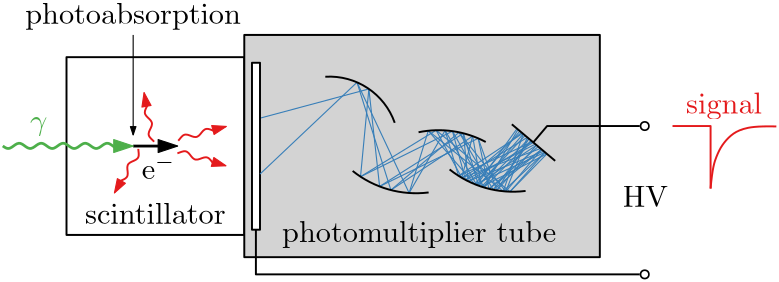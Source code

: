 <?xml version="1.0"?>
<!DOCTYPE ipe SYSTEM "ipe.dtd">
<ipe version="70107" creator="Ipe 7.2.2">
<info created="D:20160429085903" modified="D:20160430195404"/>
<ipestyle name="basic">
<symbol name="arrow/arc(spx)">
<path stroke="sym-stroke" fill="sym-stroke" pen="sym-pen">
0 0 m
-1 0.333 l
-1 -0.333 l
h
</path>
</symbol>
<symbol name="arrow/farc(spx)">
<path stroke="sym-stroke" fill="white" pen="sym-pen">
0 0 m
-1 0.333 l
-1 -0.333 l
h
</path>
</symbol>
<symbol name="arrow/ptarc(spx)">
<path stroke="sym-stroke" fill="sym-stroke" pen="sym-pen">
0 0 m
-1 0.333 l
-0.8 0 l
-1 -0.333 l
h
</path>
</symbol>
<symbol name="arrow/fptarc(spx)">
<path stroke="sym-stroke" fill="white" pen="sym-pen">
0 0 m
-1 0.333 l
-0.8 0 l
-1 -0.333 l
h
</path>
</symbol>
<symbol name="mark/circle(sx)" transformations="translations">
<path fill="sym-stroke">
0.6 0 0 0.6 0 0 e
0.4 0 0 0.4 0 0 e
</path>
</symbol>
<symbol name="mark/disk(sx)" transformations="translations">
<path fill="sym-stroke">
0.6 0 0 0.6 0 0 e
</path>
</symbol>
<symbol name="mark/fdisk(sfx)" transformations="translations">
<group>
<path fill="sym-fill">
0.5 0 0 0.5 0 0 e
</path>
<path fill="sym-stroke" fillrule="eofill">
0.6 0 0 0.6 0 0 e
0.4 0 0 0.4 0 0 e
</path>
</group>
</symbol>
<symbol name="mark/box(sx)" transformations="translations">
<path fill="sym-stroke" fillrule="eofill">
-0.6 -0.6 m
0.6 -0.6 l
0.6 0.6 l
-0.6 0.6 l
h
-0.4 -0.4 m
0.4 -0.4 l
0.4 0.4 l
-0.4 0.4 l
h
</path>
</symbol>
<symbol name="mark/square(sx)" transformations="translations">
<path fill="sym-stroke">
-0.6 -0.6 m
0.6 -0.6 l
0.6 0.6 l
-0.6 0.6 l
h
</path>
</symbol>
<symbol name="mark/fsquare(sfx)" transformations="translations">
<group>
<path fill="sym-fill">
-0.5 -0.5 m
0.5 -0.5 l
0.5 0.5 l
-0.5 0.5 l
h
</path>
<path fill="sym-stroke" fillrule="eofill">
-0.6 -0.6 m
0.6 -0.6 l
0.6 0.6 l
-0.6 0.6 l
h
-0.4 -0.4 m
0.4 -0.4 l
0.4 0.4 l
-0.4 0.4 l
h
</path>
</group>
</symbol>
<symbol name="mark/cross(sx)" transformations="translations">
<group>
<path fill="sym-stroke">
-0.43 -0.57 m
0.57 0.43 l
0.43 0.57 l
-0.57 -0.43 l
h
</path>
<path fill="sym-stroke">
-0.43 0.57 m
0.57 -0.43 l
0.43 -0.57 l
-0.57 0.43 l
h
</path>
</group>
</symbol>
<symbol name="arrow/fnormal(spx)">
<path stroke="sym-stroke" fill="white" pen="sym-pen">
0 0 m
-1 0.333 l
-1 -0.333 l
h
</path>
</symbol>
<symbol name="arrow/pointed(spx)">
<path stroke="sym-stroke" fill="sym-stroke" pen="sym-pen">
0 0 m
-1 0.333 l
-0.8 0 l
-1 -0.333 l
h
</path>
</symbol>
<symbol name="arrow/fpointed(spx)">
<path stroke="sym-stroke" fill="white" pen="sym-pen">
0 0 m
-1 0.333 l
-0.8 0 l
-1 -0.333 l
h
</path>
</symbol>
<symbol name="arrow/linear(spx)">
<path stroke="sym-stroke" pen="sym-pen">
-1 0.333 m
0 0 l
-1 -0.333 l
</path>
</symbol>
<symbol name="arrow/fdouble(spx)">
<path stroke="sym-stroke" fill="white" pen="sym-pen">
0 0 m
-1 0.333 l
-1 -0.333 l
h
-1 0 m
-2 0.333 l
-2 -0.333 l
h
</path>
</symbol>
<symbol name="arrow/double(spx)">
<path stroke="sym-stroke" fill="sym-stroke" pen="sym-pen">
0 0 m
-1 0.333 l
-1 -0.333 l
h
-1 0 m
-2 0.333 l
-2 -0.333 l
h
</path>
</symbol>
<pen name="heavier" value="0.8"/>
<pen name="fat" value="1.2"/>
<pen name="ultrafat" value="2"/>
<symbolsize name="large" value="5"/>
<symbolsize name="small" value="2"/>
<symbolsize name="tiny" value="1.1"/>
<arrowsize name="large" value="10"/>
<arrowsize name="small" value="5"/>
<arrowsize name="tiny" value="3"/>
<color name="red" value="1 0 0"/>
<color name="green" value="0 1 0"/>
<color name="blue" value="0 0 1"/>
<color name="yellow" value="1 1 0"/>
<color name="orange" value="1 0.647 0"/>
<color name="gold" value="1 0.843 0"/>
<color name="purple" value="0.627 0.125 0.941"/>
<color name="gray" value="0.745"/>
<color name="brown" value="0.647 0.165 0.165"/>
<color name="navy" value="0 0 0.502"/>
<color name="pink" value="1 0.753 0.796"/>
<color name="seagreen" value="0.18 0.545 0.341"/>
<color name="turquoise" value="0.251 0.878 0.816"/>
<color name="violet" value="0.933 0.51 0.933"/>
<color name="darkblue" value="0 0 0.545"/>
<color name="darkcyan" value="0 0.545 0.545"/>
<color name="darkgray" value="0.663"/>
<color name="darkgreen" value="0 0.392 0"/>
<color name="darkmagenta" value="0.545 0 0.545"/>
<color name="darkorange" value="1 0.549 0"/>
<color name="darkred" value="0.545 0 0"/>
<color name="lightblue" value="0.678 0.847 0.902"/>
<color name="lightcyan" value="0.878 1 1"/>
<color name="lightgray" value="0.827"/>
<color name="lightgreen" value="0.565 0.933 0.565"/>
<color name="lightyellow" value="1 1 0.878"/>
<dashstyle name="dashed" value="[4] 0"/>
<dashstyle name="dotted" value="[1 3] 0"/>
<dashstyle name="dash dotted" value="[4 2 1 2] 0"/>
<dashstyle name="dash dot dotted" value="[4 2 1 2 1 2] 0"/>
<textsize name="large" value="\large"/>
<textsize name="Large" value="\Large"/>
<textsize name="LARGE" value="\LARGE"/>
<textsize name="huge" value="\huge"/>
<textsize name="Huge" value="\Huge"/>
<textsize name="small" value="\small"/>
<textsize name="footnote" value="\footnotesize"/>
<textsize name="tiny" value="\tiny"/>
<textstyle name="center" begin="\begin{center}" end="\end{center}"/>
<textstyle name="itemize" begin="\begin{itemize}" end="\end{itemize}"/>
<textstyle name="item" begin="\begin{itemize}\item{}" end="\end{itemize}"/>
<gridsize name="4 pts" value="4"/>
<gridsize name="8 pts (~3 mm)" value="8"/>
<gridsize name="16 pts (~6 mm)" value="16"/>
<gridsize name="32 pts (~12 mm)" value="32"/>
<gridsize name="10 pts (~3.5 mm)" value="10"/>
<gridsize name="20 pts (~7 mm)" value="20"/>
<gridsize name="14 pts (~5 mm)" value="14"/>
<gridsize name="28 pts (~10 mm)" value="28"/>
<gridsize name="56 pts (~20 mm)" value="56"/>
<anglesize name="90 deg" value="90"/>
<anglesize name="60 deg" value="60"/>
<anglesize name="45 deg" value="45"/>
<anglesize name="30 deg" value="30"/>
<anglesize name="22.5 deg" value="22.5"/>
<opacity name="10%" value="0.1"/>
<opacity name="30%" value="0.3"/>
<opacity name="50%" value="0.5"/>
<opacity name="75%" value="0.75"/>
<tiling name="falling" angle="-60" step="4" width="1"/>
<tiling name="rising" angle="30" step="4" width="1"/>
</ipestyle>
<page>
<layer name="alpha"/>
<layer name="beta"/>
<view layers="alpha beta" active="alpha"/>
<path layer="alpha" stroke="black" pen="0.7">
128 768 m
128 704 l
192 704 l
192 768 l
h
</path>
<path stroke="black" fill="lightgray" pen="0.7">
192 776 m
192 696 l
320 696 l
320 776 l
h
</path>
<text matrix="1 0 0 1 16 -44" transformations="translations" pos="144 752" stroke="black" type="label" width="50.697" height="7.576" depth="0" halign="center" valign="baseline" size="11">scintillator</text>
<text matrix="1 0 0 1 -8.971 -31.8443" transformations="translations" pos="264 736" stroke="black" type="label" width="98.818" height="7.577" depth="2.12" halign="center" valign="center" size="11">photomultiplier tube</text>
<text matrix="1 0 0 1 -145.1 25.7433" transformations="translations" pos="260 716" stroke="0.302 0.686 0.29" type="label" width="6.254" height="4.698" depth="2.12" valign="baseline" size="11">$\gamma$</text>
<path stroke="black" pen="1">
152 736 m
164 736 l
</path>
<path stroke="black" arrow="normal/normal">
164 736 m
168 736 l
</path>
<text matrix="1 0 0 1 2.68073 -22.4501" transformations="translations" pos="152.427 746.589" stroke="black" type="label" width="11.933" height="8.774" depth="0" valign="baseline" size="11">$\mathrm{e}^-$</text>
<text matrix="1 0 0 1 -24 -16" transformations="translations" pos="176 796" stroke="black" type="label" width="77.667" height="7.577" depth="2.12" halign="center" valign="baseline" size="11">photoabsorption</text>
<group matrix="-0.5 -0.866025 0.866025 -0.5 -364.249 1172.62">
<path stroke="0.894 0.102 0.11" pen="0.7">
133.7 667.3 m
133.622 667.357
133.196 667.658
132.769 667.974 c
132.342 668.291
131.915 668.621
131.488 668.812 c
131.061 669.003
130.634 669.055
130.207 668.942 c
129.78 668.83
129.353 668.552
128.926 668.242 c
128.499 667.931
128.072 667.587
127.645 667.373 c
127.218 667.158
126.791 667.073
126.364 667.157 c
125.937 667.242
125.51 667.495
125.083 667.799 c
124.656 668.102
124.229 668.455
123.802 668.691 c
123.375 668.927
122.948 669.045
122.521 668.99 c
122.094 668.935
121.667 668.707
121.24 668.413 c
120.813 668.12
120.386 667.761
119.959 667.506 c
</path>
<path matrix="1 0 0 1 -86 -36" stroke="0.894 0.102 0.11" pen="0.4" arrow="normal/small">
220 704 m
224 704 l
</path>
</group>
<group matrix="0.965926 0.258819 -0.258819 0.965926 225.121 62.1061">
<path stroke="0.894 0.102 0.11" pen="0.7">
133.7 667.3 m
133.622 667.357
133.196 667.658
132.769 667.974 c
132.342 668.291
131.915 668.621
131.488 668.812 c
131.061 669.003
130.634 669.055
130.207 668.942 c
129.78 668.83
129.353 668.552
128.926 668.242 c
128.499 667.931
128.072 667.587
127.645 667.373 c
127.218 667.158
126.791 667.073
126.364 667.157 c
125.937 667.242
125.51 667.495
125.083 667.799 c
124.656 668.102
124.229 668.455
123.802 668.691 c
123.375 668.927
122.948 669.045
122.521 668.99 c
122.094 668.935
121.667 668.707
121.24 668.413 c
120.813 668.12
120.386 667.761
119.959 667.506 c
</path>
<path matrix="1 0 0 1 -86 -36" stroke="0.894 0.102 0.11" pen="0.4" arrow="normal/small">
220 704 m
224 704 l
</path>
</group>
<group matrix="0.961262 -0.275637 0.275637 0.961262 -131.381 124.816">
<path stroke="0.894 0.102 0.11" pen="0.7">
133.7 667.3 m
133.622 667.357
133.196 667.658
132.769 667.974 c
132.342 668.291
131.915 668.621
131.488 668.812 c
131.061 669.003
130.634 669.055
130.207 668.942 c
129.78 668.83
129.353 668.552
128.926 668.242 c
128.499 667.931
128.072 667.587
127.645 667.373 c
127.218 667.158
126.791 667.073
126.364 667.157 c
125.937 667.242
125.51 667.495
125.083 667.799 c
124.656 668.102
124.229 668.455
123.802 668.691 c
123.375 668.927
122.948 669.045
122.521 668.99 c
122.094 668.935
121.667 668.707
121.24 668.413 c
120.813 668.12
120.386 667.761
119.959 667.506 c
</path>
<path matrix="1 0 0 1 -86 -36" stroke="0.894 0.102 0.11" pen="0.4" arrow="normal/small">
220 704 m
224 704 l
</path>
</group>
<group matrix="-0.173648 0.984808 -0.984808 -0.173648 837.744 735.338">
<path stroke="0.894 0.102 0.11" pen="0.7">
133.7 667.3 m
133.622 667.357
133.196 667.658
132.769 667.974 c
132.342 668.291
131.915 668.621
131.488 668.812 c
131.061 669.003
130.634 669.055
130.207 668.942 c
129.78 668.83
129.353 668.552
128.926 668.242 c
128.499 667.931
128.072 667.587
127.645 667.373 c
127.218 667.158
126.791 667.073
126.364 667.157 c
125.937 667.242
125.51 667.495
125.083 667.799 c
124.656 668.102
124.229 668.455
123.802 668.691 c
123.375 668.927
122.948 669.045
122.521 668.99 c
122.094 668.935
121.667 668.707
121.24 668.413 c
120.813 668.12
120.386 667.761
119.959 667.506 c
</path>
<path matrix="1 0 0 1 -86 -36" stroke="0.894 0.102 0.11" pen="0.4" arrow="normal/small">
220 704 m
224 704 l
</path>
</group>
<path matrix="1 0 0 1 -20 0" stroke="black" arrow="normal/tiny">
172 776 m
172 740 l
</path>
<path stroke="0.302 0.686 0.29" pen="1">
145.7 735.3 m
145.622 735.357
145.196 735.658
144.769 735.974 c
144.342 736.291
143.915 736.621
143.488 736.812 c
143.061 737.003
142.634 737.055
142.207 736.942 c
141.78 736.83
141.353 736.552
140.926 736.242 c
140.499 735.931
140.072 735.587
139.645 735.373 c
139.218 735.158
138.791 735.073
138.364 735.157 c
137.937 735.242
137.51 735.495
137.083 735.799 c
136.656 736.102
136.229 736.455
135.802 736.691 c
135.375 736.927
134.948 737.045
134.521 736.99 c
134.094 736.935
133.667 736.707
133.24 736.413 c
132.813 736.12
132.386 735.761
131.959 735.506 c
131.532 735.252
131.105 735.101
130.678 735.126 c
130.251 735.151
129.824 735.352
129.397 735.633 c
128.97 735.914
128.544 736.276
128.117 736.547 c
127.69 736.818
127.263 736.999
126.836 737.004 c
126.409 737.009
125.982 736.838
125.555 736.572 c
125.128 736.306
124.701 735.945
124.274 735.66 c
123.847 735.374
123.42 735.164
122.993 735.129 c
122.566 735.094
122.139 735.234
121.712 735.483 c
121.285 735.731
120.858 736.088
120.431 736.386 c
120.004 736.683
119.577 736.92
119.15 736.984 c
118.723 737.049
118.296 736.942
117.869 736.713 c
117.442 736.484
117.015 736.134
116.588 735.827 c
116.161 735.521
115.734 735.26
115.307 735.166 c
114.88 735.072
114.453 735.146
114.026 735.353 c
113.599 735.56
113.172 735.9
112.745 736.212 c
112.318 736.525
111.891 736.809
111.464 736.931 c
111.037 737.053
110.61 737.013
110.183 736.83 c
109.756 736.646
109.329 736.32
108.902 736.004 c
108.475 735.689
108.048 735.384
107.621 735.235 c
107.194 735.086
106.767 735.091
106.34 735.249 c
105.913 735.408
105.486 735.718
105.059 736.034 c
</path>
<path matrix="1 0 0 1 -72 32" stroke="0.302 0.686 0.29" pen="0.4" arrow="normal/normal">
220 704 m
224 704 l
</path>
<path matrix="1.50826 0 0 1.50826 -260.579 -56.1948" stroke="0.216 0.494 0.722" pen="0.4">
303.817 531.891 m
329.806 538.873 l
</path>
<path matrix="1.50826 0 0 1.50826 -260.579 -56.1948" stroke="0.216 0.494 0.722" pen="0.4">
329.806 538.873 m
327.812 517.929 l
</path>
<path matrix="1.50826 0 0 1.50826 -260.579 -56.1948" stroke="0.216 0.494 0.722" pen="0.4">
329.806 538.873 m
332.363 515.594 l
</path>
<path matrix="1.50826 0 0 1.50826 -260.579 -56.1948" stroke="0.216 0.494 0.722" pen="0.4">
332.363 515.594 m
355.889 527.08 l
</path>
<path matrix="1.50826 0 0 1.50826 -260.579 -56.1948" stroke="0.216 0.494 0.722" pen="0.4">
332.363 515.594 m
352.366 528.279 l
</path>
<path matrix="1.50826 0 0 1.50826 -260.579 -56.1948" stroke="0.216 0.494 0.722" pen="0.4">
327.812 517.929 m
349.765 528.791 l
</path>
<path matrix="1.50826 0 0 1.50826 -260.579 -56.1948" stroke="0.216 0.494 0.722" pen="0.4">
327.812 517.929 m
345.859 529.012 l
</path>
<path matrix="1.50826 0 0 1.50826 -260.579 -56.1948" stroke="0.216 0.494 0.722" pen="0.4">
355.889 527.08 m
358.454 515.031 l
</path>
<path matrix="1.50826 0 0 1.50826 -260.579 -56.1948" stroke="0.216 0.494 0.722" pen="0.4">
355.889 527.08 m
360.346 514.647 l
</path>
<path matrix="1.50826 0 0 1.50826 -260.579 -56.1948" stroke="0.216 0.494 0.722" pen="0.4">
352.366 528.279 m
355.981 515.779 l
</path>
<path matrix="1.50826 0 0 1.50826 -260.579 -56.1948" stroke="0.216 0.494 0.722" pen="0.4">
352.366 528.279 m
353.507 516.833 l
</path>
<path matrix="1.50826 0 0 1.50826 -260.579 -56.1948" stroke="0.216 0.494 0.722" pen="0.4">
349.765 528.791 m
357.298 515.345 l
</path>
<path matrix="1.50826 0 0 1.50826 -260.579 -56.1948" stroke="0.216 0.494 0.722" pen="0.4">
349.765 528.791 m
352.873 517.157 l
</path>
<path matrix="1.50826 0 0 1.50826 -260.579 -56.1948" stroke="0.216 0.494 0.722" pen="0.4">
345.859 529.012 m
363.482 514.347 l
</path>
<path matrix="1.50826 0 0 1.50826 -260.579 -56.1948" stroke="0.216 0.494 0.722" pen="0.4">
345.859 529.012 m
351.982 517.654 l
</path>
<path matrix="1 0 0 1 0 -0.980883" stroke="0.216 0.494 0.722" fill="blue" pen="0.4">
287.646 720.554 m
300.941 734.165 l
</path>
<path matrix="1 0 0 1 0 -0.980883" stroke="0.216 0.494 0.722" fill="blue" pen="0.4">
287.646 720.554 m
300.247 734.75 l
</path>
<path matrix="1 0 0 1 0 -0.980883" stroke="0.216 0.494 0.722" fill="blue" pen="0.4">
282.916 721.007 m
297.219 737.304 l
</path>
<path matrix="1 0 0 1 0 -0.980883" stroke="0.216 0.494 0.722" fill="blue" pen="0.4">
282.916 721.007 m
294.473 739.62 l
</path>
<path matrix="1 0 0 1 0 -0.980883" stroke="0.216 0.494 0.722" fill="blue" pen="0.4">
280.063 721.586 m
299.056 735.755 l
</path>
<path matrix="1 0 0 1 0 -0.980883" stroke="0.216 0.494 0.722" fill="blue" pen="0.4">
280.063 721.586 m
297.821 736.797 l
</path>
<path matrix="1 0 0 1 0 -0.980883" stroke="0.216 0.494 0.722" fill="blue" pen="0.4">
278.318 722.06 m
290.537 742.94 l
</path>
<path matrix="1 0 0 1 0 -0.980883" stroke="0.216 0.494 0.722" fill="blue" pen="0.4">
278.318 722.06 m
295.26 738.956 l
</path>
<path matrix="1 0 0 1 0 -0.980883" stroke="0.216 0.494 0.722" fill="blue" pen="0.4">
276.332 722.715 m
292.424 741.348 l
</path>
<path matrix="1 0 0 1 0 -0.980883" stroke="0.216 0.494 0.722" fill="blue" pen="0.4">
276.332 722.715 m
293.083 740.792 l
</path>
<path matrix="1 0 0 1 0 -0.980883" stroke="0.216 0.494 0.722" fill="blue" pen="0.4">
272.6 724.304 m
296.042 738.297 l
</path>
<path matrix="1 0 0 1 0 -0.980883" stroke="0.216 0.494 0.722" fill="blue" pen="0.4">
272.6 724.304 m
299.799 735.128 l
</path>
<path matrix="1 0 0 1 0 -0.980883" stroke="0.216 0.494 0.722" fill="blue" pen="0.4">
271.644 724.793 m
296.776 737.678 l
</path>
<path matrix="1 0 0 1 0 -0.980883" stroke="0.216 0.494 0.722" fill="blue" pen="0.4">
271.644 724.793 m
291.805 741.87 l
</path>
<path matrix="1 0 0 1 0 -0.980883" stroke="0.216 0.494 0.722" fill="blue" pen="0.4">
270.301 725.543 m
293.887 740.114 l
</path>
<path matrix="1 0 0 1 0 -0.980883" stroke="0.216 0.494 0.722" fill="blue" pen="0.4">
270.301 725.543 m
298.643 736.103 l
</path>
<path matrix="1.50826 0 0 1.50826 -260.579 -56.1948" stroke="black" fill="1" pen="0.7">
301.905 545.112 m
301.905 505.271 l
303.817 505.271 l
303.817 545.112 l
h
</path>
<path stroke="black" pen="0.7">
296.042 737.316 m
301.004 743.199 l
336.163 743.199 l
</path>
<path stroke="black" pen="0.7">
336.162 689.799 m
196.183 689.799 l
196.183 705.884 l
</path>
<path stroke="0.216 0.494 0.722">
197.655 725.911 m
232.579 758.94 l
</path>
<path stroke="0.216 0.494 0.722">
232.579 758.94 m
244.775 720.154 l
</path>
<path stroke="0.216 0.494 0.722">
232.579 758.94 m
251.342 719.094 l
</path>
<path stroke="0.216 0.494 0.722">
251.342 719.094 m
258.246 741.509 l
</path>
<path stroke="0.216 0.494 0.722">
251.342 719.094 m
264.299 741.63 l
</path>
<path stroke="0.216 0.494 0.722">
244.775 720.154 m
274.206 739.563 l
</path>
<path stroke="0.216 0.494 0.722">
244.775 720.154 m
269.309 740.95 l
</path>
<path stroke="0.216 0.494 0.722">
258.246 741.509 m
274.97 722.257 l
</path>
<path stroke="0.216 0.494 0.722">
258.246 741.509 m
285.224 719.727 l
</path>
<path stroke="0.216 0.494 0.722">
264.299 741.63 m
269.123 725.282 l
</path>
<path stroke="0.216 0.494 0.722">
264.299 741.63 m
275.689 721.973 l
</path>
<path stroke="0.216 0.494 0.722">
269.309 740.95 m
281.617 720.26 l
</path>
<path stroke="0.216 0.494 0.722">
269.309 740.95 m
286.136 719.65 l
</path>
<path stroke="0.216 0.494 0.722">
274.206 739.563 m
277.397 721.367 l
</path>
<path stroke="0.216 0.494 0.722">
274.206 739.563 m
270.301 724.562 l
</path>
<path stroke="0.216 0.494 0.722">
286.136 719.65 m
293.887 739.133 l
</path>
<path stroke="0.216 0.494 0.722">
286.136 719.65 m
299.056 734.774 l
</path>
<path stroke="0.216 0.494 0.722">
285.224 719.727 m
292.424 740.367 l
</path>
<path stroke="0.216 0.494 0.722">
285.224 719.727 m
300.247 733.769 l
</path>
<path stroke="0.216 0.494 0.722">
281.617 720.26 m
295.26 737.976 l
</path>
<path stroke="0.216 0.494 0.722">
281.617 720.26 m
299.056 734.774 l
</path>
<path stroke="0.216 0.494 0.722">
277.397 721.367 m
294.473 738.64 l
</path>
<path stroke="0.216 0.494 0.722">
277.397 721.367 m
300.941 733.184 l
</path>
<path stroke="0.216 0.494 0.722">
275.689 721.973 m
290.178 742.261 l
</path>
<path stroke="0.216 0.494 0.722">
275.689 721.973 m
297.219 736.324 l
</path>
<path stroke="0.216 0.494 0.722">
274.97 722.257 m
291.219 741.384 l
</path>
<path stroke="0.216 0.494 0.722">
274.97 722.257 m
300.247 733.769 l
</path>
<path stroke="0.216 0.494 0.722">
269.123 725.282 m
292.189 740.565 l
</path>
<path stroke="0.216 0.494 0.722">
269.123 725.282 m
295.784 737.533 l
</path>
<path matrix="1.50826 0 0 1.50826 -260.579 -56.1948" stroke="black" pen="0.7">
319.406 541.778 m
16.509 0 0 -16.509 320.408 525.3 335.979 530.786 a
</path>
<path matrix="1.50826 0 0 1.50826 -260.579 -56.1948" stroke="black" pen="0.7">
357.696 526.21 m
23.8369 0 0 23.8369 346.468 505.183 341.666 528.531 a
</path>
<path matrix="1.50826 0 0 1.50826 -260.579 -56.1948" stroke="black" pen="0.7">
344.069 514.158 m
-24.2056 0 0 24.2056 341.075 538.178 325.935 519.291 a
</path>
<path matrix="1.50826 0 0 1.50826 -225.678 -55.6472" stroke="black" pen="0.7">
344.069 514.158 m
-24.2056 0 0 24.2056 341.075 538.178 325.935 519.291 a
</path>
<path matrix="1 0 0 1 0 -0.980883" stroke="0" fill="blue" pen="0.7">
288.32 744.81 m
303.92 731.652 l
</path>
<text matrix="1 0 0 1 0.379416 1.89465" transformations="translations" pos="336 716" stroke="black" type="label" width="16.364" height="7.455" depth="0" halign="center" valign="center" size="11">HV</text>
<group matrix="1 0 0 1 4.16337 -16.8012">
<use matrix="1 0 0 1 -4.163 16.801" name="mark/disk(sx)" pos="336.163 743.199" size="normal" stroke="white"/>
<use matrix="1 0 0 1 -4 -4" name="mark/circle(sx)" pos="336 764" size="normal" stroke="black"/>
</group>
<group matrix="1 0 0 1 4.16162 -70.2009">
<use matrix="1 0 0 1 -4.163 16.801" name="mark/disk(sx)" pos="336.163 743.199" size="normal" stroke="white"/>
<use matrix="1 0 0 1 -4 -4" name="mark/circle(sx)" pos="336 764" size="normal" stroke="black"/>
</group>
<group matrix="1 0 0 1 -3.95559 0">
<group matrix="1.37097 0 0 1.37097 -267.319 2.0803">
<path stroke="0.894 0.102 0.11" pen="0.7">
450.366 540.58 m
460.362 540.58 l
460.362 524.172 l
</path>
<path stroke="0.894 0.102 0.11" pen="0.7">
460.362 524.172 m
460.838 529.653
461.954 532.834
463.294 535.568
465.637 538.246
468.483 539.92
472.445 540.59
477.634 540.478 c
</path>
</group>
<text matrix="1 0 0 1 8.68088 -20.2757" transformations="translations" pos="360 768" stroke="0.894 0.102 0.11" type="label" width="27.333" height="7.577" depth="2.12" halign="center" valign="baseline" size="11">signal</text>
</group>
</page>
</ipe>
